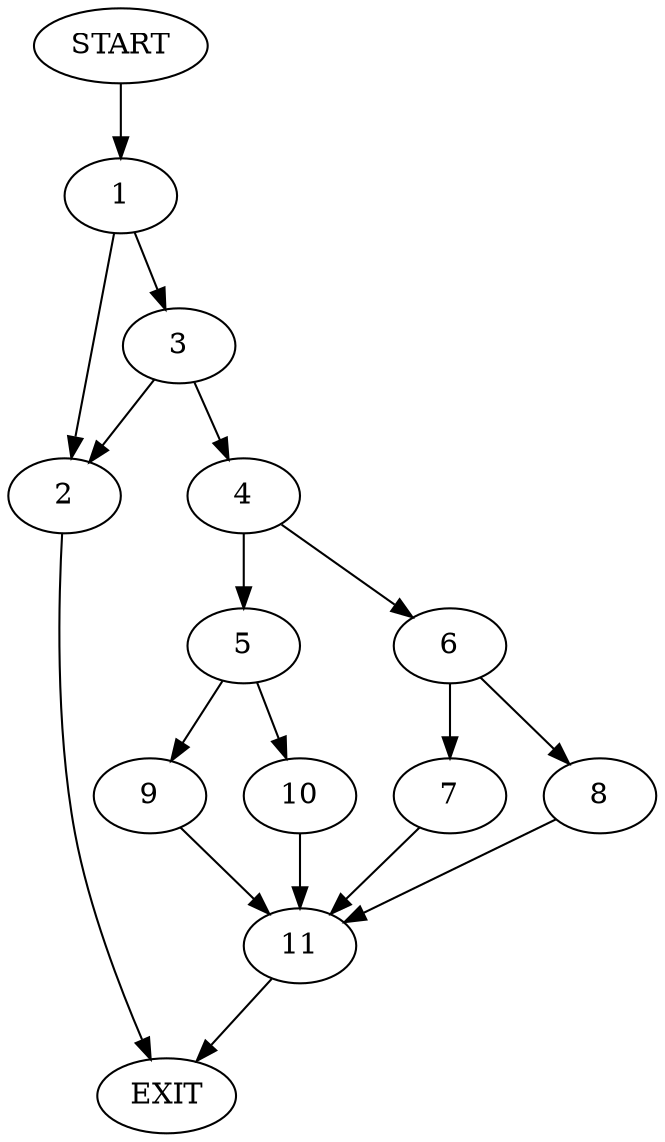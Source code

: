 digraph {
0 [label="START"]
12 [label="EXIT"]
0 -> 1
1 -> 2
1 -> 3
3 -> 4
3 -> 2
2 -> 12
4 -> 5
4 -> 6
6 -> 7
6 -> 8
5 -> 9
5 -> 10
9 -> 11
10 -> 11
11 -> 12
7 -> 11
8 -> 11
}
